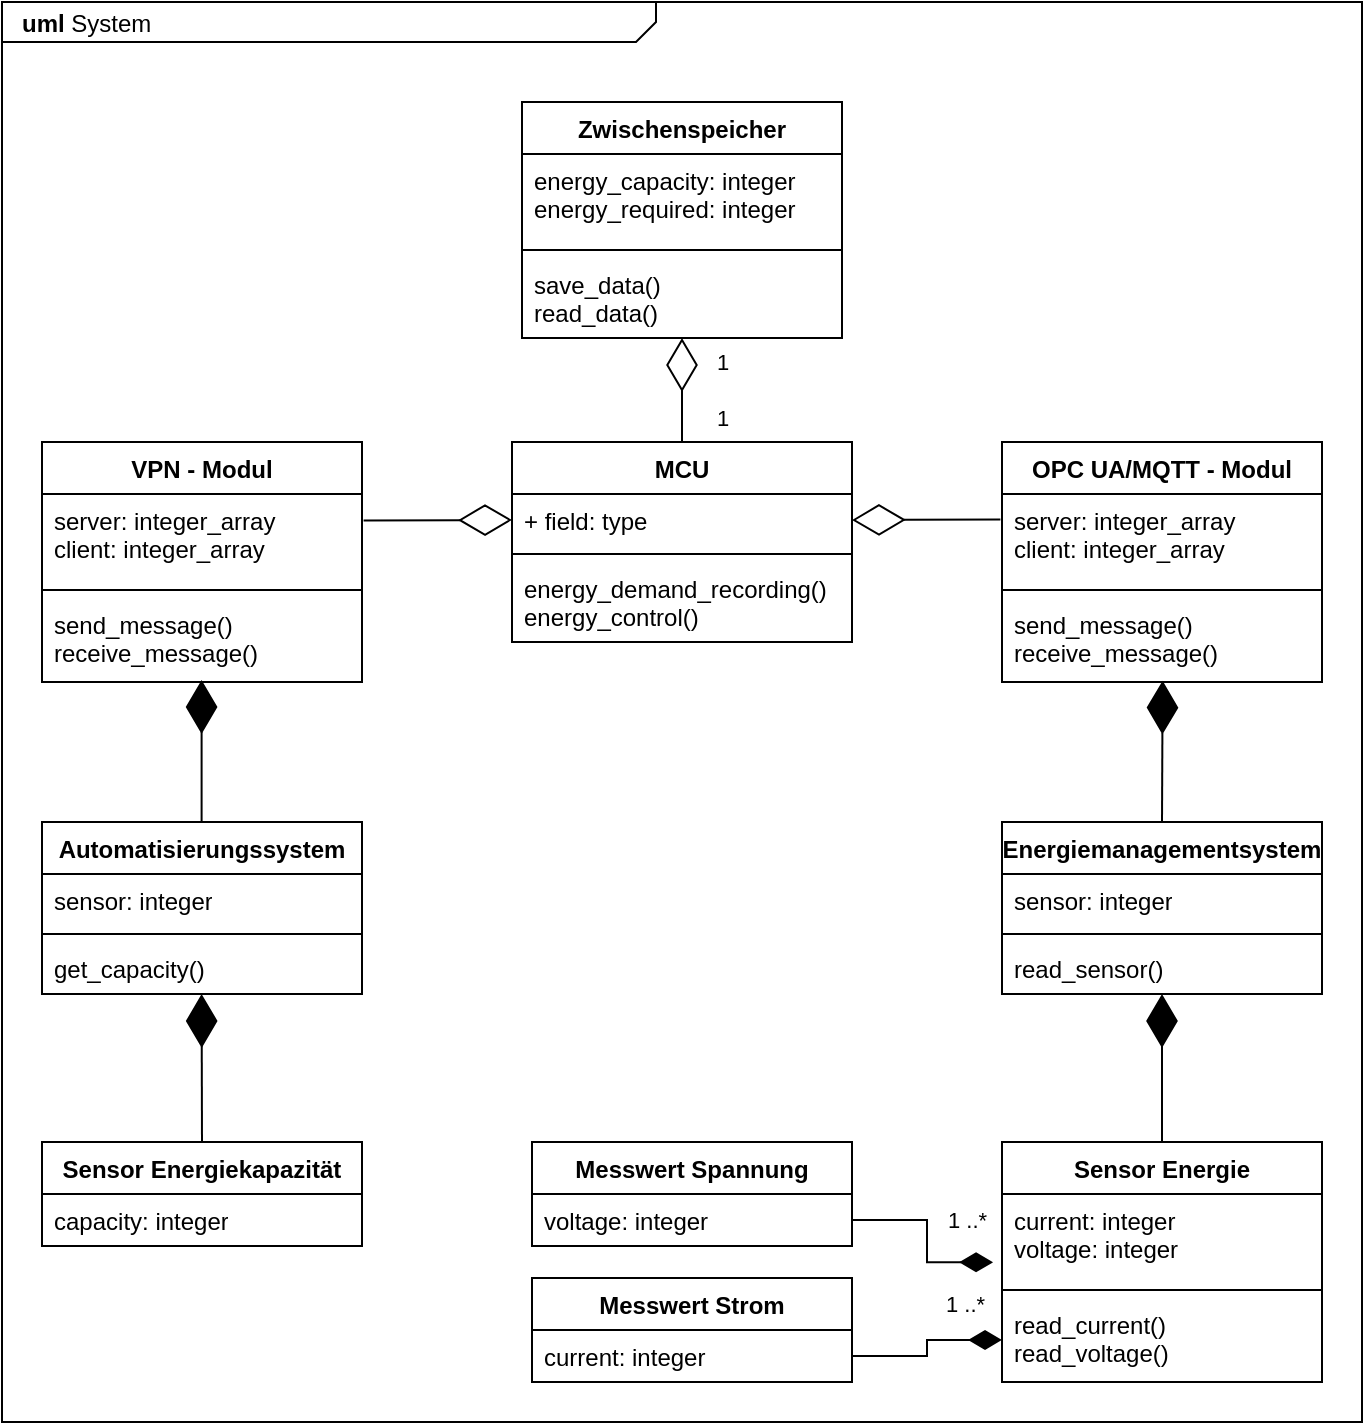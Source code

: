 <mxfile version="21.5.0" type="github">
  <diagram name="Page-1" id="929967ad-93f9-6ef4-fab6-5d389245f69c">
    <mxGraphModel dx="1728" dy="883" grid="1" gridSize="10" guides="1" tooltips="1" connect="1" arrows="1" fold="1" page="1" pageScale="1.5" pageWidth="1169" pageHeight="826" background="none" math="0" shadow="0">
      <root>
        <mxCell id="0" style=";html=1;" />
        <mxCell id="1" style=";html=1;" parent="0" />
        <mxCell id="1672d66443f91eb5-1" value="&lt;p style=&quot;margin: 0px ; margin-top: 4px ; margin-left: 10px ; text-align: left&quot;&gt;&lt;b&gt;uml &lt;/b&gt;System&lt;/p&gt;" style="html=1;strokeWidth=1;shape=mxgraph.sysml.package;html=1;overflow=fill;whiteSpace=wrap;fillColor=none;gradientColor=none;fontSize=12;align=center;labelX=327.64;" parent="1" vertex="1">
          <mxGeometry x="500" y="190" width="680" height="710" as="geometry" />
        </mxCell>
        <mxCell id="lbEgGOpXolEOgNh6MDt8-5" value="OPC UA/MQTT - Modul" style="swimlane;fontStyle=1;align=center;verticalAlign=top;childLayout=stackLayout;horizontal=1;startSize=26;horizontalStack=0;resizeParent=1;resizeParentMax=0;resizeLast=0;collapsible=1;marginBottom=0;whiteSpace=wrap;html=1;" vertex="1" parent="1">
          <mxGeometry x="1000" y="410" width="160" height="120" as="geometry" />
        </mxCell>
        <mxCell id="lbEgGOpXolEOgNh6MDt8-6" value="server: integer_array&lt;br&gt;client: integer_array" style="text;strokeColor=none;fillColor=none;align=left;verticalAlign=top;spacingLeft=4;spacingRight=4;overflow=hidden;rotatable=0;points=[[0,0.5],[1,0.5]];portConstraint=eastwest;whiteSpace=wrap;html=1;" vertex="1" parent="lbEgGOpXolEOgNh6MDt8-5">
          <mxGeometry y="26" width="160" height="44" as="geometry" />
        </mxCell>
        <mxCell id="lbEgGOpXolEOgNh6MDt8-7" value="" style="line;strokeWidth=1;fillColor=none;align=left;verticalAlign=middle;spacingTop=-1;spacingLeft=3;spacingRight=3;rotatable=0;labelPosition=right;points=[];portConstraint=eastwest;strokeColor=inherit;" vertex="1" parent="lbEgGOpXolEOgNh6MDt8-5">
          <mxGeometry y="70" width="160" height="8" as="geometry" />
        </mxCell>
        <mxCell id="lbEgGOpXolEOgNh6MDt8-8" value="send_message()&lt;br&gt;receive_message()" style="text;strokeColor=none;fillColor=none;align=left;verticalAlign=top;spacingLeft=4;spacingRight=4;overflow=hidden;rotatable=0;points=[[0,0.5],[1,0.5]];portConstraint=eastwest;whiteSpace=wrap;html=1;" vertex="1" parent="lbEgGOpXolEOgNh6MDt8-5">
          <mxGeometry y="78" width="160" height="42" as="geometry" />
        </mxCell>
        <mxCell id="lbEgGOpXolEOgNh6MDt8-9" value="Zwischenspeicher" style="swimlane;fontStyle=1;align=center;verticalAlign=top;childLayout=stackLayout;horizontal=1;startSize=26;horizontalStack=0;resizeParent=1;resizeParentMax=0;resizeLast=0;collapsible=1;marginBottom=0;whiteSpace=wrap;html=1;" vertex="1" parent="1">
          <mxGeometry x="760" y="240" width="160" height="118" as="geometry" />
        </mxCell>
        <mxCell id="lbEgGOpXolEOgNh6MDt8-10" value="energy_capacity: integer&lt;br&gt;energy_required: integer" style="text;strokeColor=none;fillColor=none;align=left;verticalAlign=top;spacingLeft=4;spacingRight=4;overflow=hidden;rotatable=0;points=[[0,0.5],[1,0.5]];portConstraint=eastwest;whiteSpace=wrap;html=1;" vertex="1" parent="lbEgGOpXolEOgNh6MDt8-9">
          <mxGeometry y="26" width="160" height="44" as="geometry" />
        </mxCell>
        <mxCell id="lbEgGOpXolEOgNh6MDt8-11" value="" style="line;strokeWidth=1;fillColor=none;align=left;verticalAlign=middle;spacingTop=-1;spacingLeft=3;spacingRight=3;rotatable=0;labelPosition=right;points=[];portConstraint=eastwest;strokeColor=inherit;" vertex="1" parent="lbEgGOpXolEOgNh6MDt8-9">
          <mxGeometry y="70" width="160" height="8" as="geometry" />
        </mxCell>
        <mxCell id="lbEgGOpXolEOgNh6MDt8-12" value="save_data()&lt;br&gt;read_data()" style="text;strokeColor=none;fillColor=none;align=left;verticalAlign=top;spacingLeft=4;spacingRight=4;overflow=hidden;rotatable=0;points=[[0,0.5],[1,0.5]];portConstraint=eastwest;whiteSpace=wrap;html=1;" vertex="1" parent="lbEgGOpXolEOgNh6MDt8-9">
          <mxGeometry y="78" width="160" height="40" as="geometry" />
        </mxCell>
        <mxCell id="lbEgGOpXolEOgNh6MDt8-17" value="Energiemanagementsystem" style="swimlane;fontStyle=1;align=center;verticalAlign=top;childLayout=stackLayout;horizontal=1;startSize=26;horizontalStack=0;resizeParent=1;resizeParentMax=0;resizeLast=0;collapsible=1;marginBottom=0;whiteSpace=wrap;html=1;" vertex="1" parent="1">
          <mxGeometry x="1000" y="600" width="160" height="86" as="geometry" />
        </mxCell>
        <mxCell id="lbEgGOpXolEOgNh6MDt8-18" value="sensor: integer" style="text;strokeColor=none;fillColor=none;align=left;verticalAlign=top;spacingLeft=4;spacingRight=4;overflow=hidden;rotatable=0;points=[[0,0.5],[1,0.5]];portConstraint=eastwest;whiteSpace=wrap;html=1;" vertex="1" parent="lbEgGOpXolEOgNh6MDt8-17">
          <mxGeometry y="26" width="160" height="26" as="geometry" />
        </mxCell>
        <mxCell id="lbEgGOpXolEOgNh6MDt8-19" value="" style="line;strokeWidth=1;fillColor=none;align=left;verticalAlign=middle;spacingTop=-1;spacingLeft=3;spacingRight=3;rotatable=0;labelPosition=right;points=[];portConstraint=eastwest;strokeColor=inherit;" vertex="1" parent="lbEgGOpXolEOgNh6MDt8-17">
          <mxGeometry y="52" width="160" height="8" as="geometry" />
        </mxCell>
        <mxCell id="lbEgGOpXolEOgNh6MDt8-20" value="read_sensor()" style="text;strokeColor=none;fillColor=none;align=left;verticalAlign=top;spacingLeft=4;spacingRight=4;overflow=hidden;rotatable=0;points=[[0,0.5],[1,0.5]];portConstraint=eastwest;whiteSpace=wrap;html=1;" vertex="1" parent="lbEgGOpXolEOgNh6MDt8-17">
          <mxGeometry y="60" width="160" height="26" as="geometry" />
        </mxCell>
        <mxCell id="lbEgGOpXolEOgNh6MDt8-21" value="Automatisierungssystem" style="swimlane;fontStyle=1;align=center;verticalAlign=top;childLayout=stackLayout;horizontal=1;startSize=26;horizontalStack=0;resizeParent=1;resizeParentMax=0;resizeLast=0;collapsible=1;marginBottom=0;whiteSpace=wrap;html=1;" vertex="1" parent="1">
          <mxGeometry x="520" y="600" width="160" height="86" as="geometry" />
        </mxCell>
        <mxCell id="lbEgGOpXolEOgNh6MDt8-22" value="sensor: integer" style="text;strokeColor=none;fillColor=none;align=left;verticalAlign=top;spacingLeft=4;spacingRight=4;overflow=hidden;rotatable=0;points=[[0,0.5],[1,0.5]];portConstraint=eastwest;whiteSpace=wrap;html=1;" vertex="1" parent="lbEgGOpXolEOgNh6MDt8-21">
          <mxGeometry y="26" width="160" height="26" as="geometry" />
        </mxCell>
        <mxCell id="lbEgGOpXolEOgNh6MDt8-23" value="" style="line;strokeWidth=1;fillColor=none;align=left;verticalAlign=middle;spacingTop=-1;spacingLeft=3;spacingRight=3;rotatable=0;labelPosition=right;points=[];portConstraint=eastwest;strokeColor=inherit;" vertex="1" parent="lbEgGOpXolEOgNh6MDt8-21">
          <mxGeometry y="52" width="160" height="8" as="geometry" />
        </mxCell>
        <mxCell id="lbEgGOpXolEOgNh6MDt8-24" value="get_capacity()" style="text;strokeColor=none;fillColor=none;align=left;verticalAlign=top;spacingLeft=4;spacingRight=4;overflow=hidden;rotatable=0;points=[[0,0.5],[1,0.5]];portConstraint=eastwest;whiteSpace=wrap;html=1;" vertex="1" parent="lbEgGOpXolEOgNh6MDt8-21">
          <mxGeometry y="60" width="160" height="26" as="geometry" />
        </mxCell>
        <mxCell id="lbEgGOpXolEOgNh6MDt8-25" value="Sensor Energie" style="swimlane;fontStyle=1;align=center;verticalAlign=top;childLayout=stackLayout;horizontal=1;startSize=26;horizontalStack=0;resizeParent=1;resizeParentMax=0;resizeLast=0;collapsible=1;marginBottom=0;whiteSpace=wrap;html=1;" vertex="1" parent="1">
          <mxGeometry x="1000" y="760" width="160" height="120" as="geometry" />
        </mxCell>
        <mxCell id="lbEgGOpXolEOgNh6MDt8-26" value="current: integer&lt;br&gt;voltage: integer" style="text;strokeColor=none;fillColor=none;align=left;verticalAlign=top;spacingLeft=4;spacingRight=4;overflow=hidden;rotatable=0;points=[[0,0.5],[1,0.5]];portConstraint=eastwest;whiteSpace=wrap;html=1;" vertex="1" parent="lbEgGOpXolEOgNh6MDt8-25">
          <mxGeometry y="26" width="160" height="44" as="geometry" />
        </mxCell>
        <mxCell id="lbEgGOpXolEOgNh6MDt8-27" value="" style="line;strokeWidth=1;fillColor=none;align=left;verticalAlign=middle;spacingTop=-1;spacingLeft=3;spacingRight=3;rotatable=0;labelPosition=right;points=[];portConstraint=eastwest;strokeColor=inherit;" vertex="1" parent="lbEgGOpXolEOgNh6MDt8-25">
          <mxGeometry y="70" width="160" height="8" as="geometry" />
        </mxCell>
        <mxCell id="lbEgGOpXolEOgNh6MDt8-28" value="read_current()&lt;br&gt;read_voltage()" style="text;strokeColor=none;fillColor=none;align=left;verticalAlign=top;spacingLeft=4;spacingRight=4;overflow=hidden;rotatable=0;points=[[0,0.5],[1,0.5]];portConstraint=eastwest;whiteSpace=wrap;html=1;" vertex="1" parent="lbEgGOpXolEOgNh6MDt8-25">
          <mxGeometry y="78" width="160" height="42" as="geometry" />
        </mxCell>
        <mxCell id="lbEgGOpXolEOgNh6MDt8-29" value="Messwert Strom" style="swimlane;fontStyle=1;align=center;verticalAlign=top;childLayout=stackLayout;horizontal=1;startSize=26;horizontalStack=0;resizeParent=1;resizeParentMax=0;resizeLast=0;collapsible=1;marginBottom=0;whiteSpace=wrap;html=1;" vertex="1" parent="1">
          <mxGeometry x="765" y="828" width="160" height="52" as="geometry" />
        </mxCell>
        <mxCell id="lbEgGOpXolEOgNh6MDt8-30" value="current: integer" style="text;strokeColor=none;fillColor=none;align=left;verticalAlign=top;spacingLeft=4;spacingRight=4;overflow=hidden;rotatable=0;points=[[0,0.5],[1,0.5]];portConstraint=eastwest;whiteSpace=wrap;html=1;" vertex="1" parent="lbEgGOpXolEOgNh6MDt8-29">
          <mxGeometry y="26" width="160" height="26" as="geometry" />
        </mxCell>
        <mxCell id="lbEgGOpXolEOgNh6MDt8-33" value="Messwert Spannung" style="swimlane;fontStyle=1;align=center;verticalAlign=top;childLayout=stackLayout;horizontal=1;startSize=26;horizontalStack=0;resizeParent=1;resizeParentMax=0;resizeLast=0;collapsible=1;marginBottom=0;whiteSpace=wrap;html=1;" vertex="1" parent="1">
          <mxGeometry x="765" y="760" width="160" height="52" as="geometry" />
        </mxCell>
        <mxCell id="lbEgGOpXolEOgNh6MDt8-34" value="voltage: integer" style="text;strokeColor=none;fillColor=none;align=left;verticalAlign=top;spacingLeft=4;spacingRight=4;overflow=hidden;rotatable=0;points=[[0,0.5],[1,0.5]];portConstraint=eastwest;whiteSpace=wrap;html=1;" vertex="1" parent="lbEgGOpXolEOgNh6MDt8-33">
          <mxGeometry y="26" width="160" height="26" as="geometry" />
        </mxCell>
        <mxCell id="lbEgGOpXolEOgNh6MDt8-37" value="Sensor Energiekapazität" style="swimlane;fontStyle=1;align=center;verticalAlign=top;childLayout=stackLayout;horizontal=1;startSize=26;horizontalStack=0;resizeParent=1;resizeParentMax=0;resizeLast=0;collapsible=1;marginBottom=0;whiteSpace=wrap;html=1;" vertex="1" parent="1">
          <mxGeometry x="520" y="760" width="160" height="52" as="geometry" />
        </mxCell>
        <mxCell id="lbEgGOpXolEOgNh6MDt8-38" value="capacity: integer" style="text;strokeColor=none;fillColor=none;align=left;verticalAlign=top;spacingLeft=4;spacingRight=4;overflow=hidden;rotatable=0;points=[[0,0.5],[1,0.5]];portConstraint=eastwest;whiteSpace=wrap;html=1;" vertex="1" parent="lbEgGOpXolEOgNh6MDt8-37">
          <mxGeometry y="26" width="160" height="26" as="geometry" />
        </mxCell>
        <mxCell id="lbEgGOpXolEOgNh6MDt8-41" value="VPN - Modul" style="swimlane;fontStyle=1;align=center;verticalAlign=top;childLayout=stackLayout;horizontal=1;startSize=26;horizontalStack=0;resizeParent=1;resizeParentMax=0;resizeLast=0;collapsible=1;marginBottom=0;whiteSpace=wrap;html=1;" vertex="1" parent="1">
          <mxGeometry x="520" y="410" width="160" height="120" as="geometry" />
        </mxCell>
        <mxCell id="lbEgGOpXolEOgNh6MDt8-42" value="server: integer_array&lt;br&gt;client: integer_array" style="text;strokeColor=none;fillColor=none;align=left;verticalAlign=top;spacingLeft=4;spacingRight=4;overflow=hidden;rotatable=0;points=[[0,0.5],[1,0.5]];portConstraint=eastwest;whiteSpace=wrap;html=1;" vertex="1" parent="lbEgGOpXolEOgNh6MDt8-41">
          <mxGeometry y="26" width="160" height="44" as="geometry" />
        </mxCell>
        <mxCell id="lbEgGOpXolEOgNh6MDt8-43" value="" style="line;strokeWidth=1;fillColor=none;align=left;verticalAlign=middle;spacingTop=-1;spacingLeft=3;spacingRight=3;rotatable=0;labelPosition=right;points=[];portConstraint=eastwest;strokeColor=inherit;" vertex="1" parent="lbEgGOpXolEOgNh6MDt8-41">
          <mxGeometry y="70" width="160" height="8" as="geometry" />
        </mxCell>
        <mxCell id="lbEgGOpXolEOgNh6MDt8-44" value="send_message()&lt;br&gt;receive_message()" style="text;strokeColor=none;fillColor=none;align=left;verticalAlign=top;spacingLeft=4;spacingRight=4;overflow=hidden;rotatable=0;points=[[0,0.5],[1,0.5]];portConstraint=eastwest;whiteSpace=wrap;html=1;" vertex="1" parent="lbEgGOpXolEOgNh6MDt8-41">
          <mxGeometry y="78" width="160" height="42" as="geometry" />
        </mxCell>
        <mxCell id="lbEgGOpXolEOgNh6MDt8-45" value="MCU" style="swimlane;fontStyle=1;align=center;verticalAlign=top;childLayout=stackLayout;horizontal=1;startSize=26;horizontalStack=0;resizeParent=1;resizeParentMax=0;resizeLast=0;collapsible=1;marginBottom=0;whiteSpace=wrap;html=1;" vertex="1" parent="1">
          <mxGeometry x="755" y="410" width="170" height="100" as="geometry" />
        </mxCell>
        <mxCell id="lbEgGOpXolEOgNh6MDt8-46" value="+ field: type" style="text;strokeColor=none;fillColor=none;align=left;verticalAlign=top;spacingLeft=4;spacingRight=4;overflow=hidden;rotatable=0;points=[[0,0.5],[1,0.5]];portConstraint=eastwest;whiteSpace=wrap;html=1;" vertex="1" parent="lbEgGOpXolEOgNh6MDt8-45">
          <mxGeometry y="26" width="170" height="26" as="geometry" />
        </mxCell>
        <mxCell id="lbEgGOpXolEOgNh6MDt8-47" value="" style="line;strokeWidth=1;fillColor=none;align=left;verticalAlign=middle;spacingTop=-1;spacingLeft=3;spacingRight=3;rotatable=0;labelPosition=right;points=[];portConstraint=eastwest;strokeColor=inherit;" vertex="1" parent="lbEgGOpXolEOgNh6MDt8-45">
          <mxGeometry y="52" width="170" height="8" as="geometry" />
        </mxCell>
        <mxCell id="lbEgGOpXolEOgNh6MDt8-48" value="energy_demand_recording()&lt;br&gt;energy_control()" style="text;strokeColor=none;fillColor=none;align=left;verticalAlign=top;spacingLeft=4;spacingRight=4;overflow=hidden;rotatable=0;points=[[0,0.5],[1,0.5]];portConstraint=eastwest;whiteSpace=wrap;html=1;" vertex="1" parent="lbEgGOpXolEOgNh6MDt8-45">
          <mxGeometry y="60" width="170" height="40" as="geometry" />
        </mxCell>
        <mxCell id="lbEgGOpXolEOgNh6MDt8-54" value="1 ..*" style="endArrow=none;html=1;endSize=12;startArrow=diamondThin;startSize=14;startFill=1;edgeStyle=orthogonalEdgeStyle;align=left;verticalAlign=bottom;rounded=0;exitX=-0.028;exitY=0.776;exitDx=0;exitDy=0;entryX=1;entryY=0.5;entryDx=0;entryDy=0;exitPerimeter=0;endFill=0;" edge="1" parent="1" source="lbEgGOpXolEOgNh6MDt8-26" target="lbEgGOpXolEOgNh6MDt8-34">
          <mxGeometry x="-0.015" y="-8" relative="1" as="geometry">
            <mxPoint x="880" y="920" as="sourcePoint" />
            <mxPoint x="955.64" y="964.586" as="targetPoint" />
            <mxPoint as="offset" />
          </mxGeometry>
        </mxCell>
        <mxCell id="lbEgGOpXolEOgNh6MDt8-56" value="1 ..*" style="endArrow=none;html=1;endSize=12;startArrow=diamondThin;startSize=14;startFill=1;edgeStyle=orthogonalEdgeStyle;align=left;verticalAlign=bottom;rounded=0;exitX=0;exitY=0.5;exitDx=0;exitDy=0;entryX=1;entryY=0.5;entryDx=0;entryDy=0;endFill=0;" edge="1" parent="1" source="lbEgGOpXolEOgNh6MDt8-28" target="lbEgGOpXolEOgNh6MDt8-30">
          <mxGeometry x="-0.277" y="-9" relative="1" as="geometry">
            <mxPoint x="820" y="930" as="sourcePoint" />
            <mxPoint x="980" y="930" as="targetPoint" />
            <mxPoint as="offset" />
          </mxGeometry>
        </mxCell>
        <mxCell id="lbEgGOpXolEOgNh6MDt8-59" value="" style="endArrow=diamondThin;endFill=1;endSize=24;html=1;rounded=0;entryX=0.5;entryY=1;entryDx=0;entryDy=0;exitX=0.5;exitY=0;exitDx=0;exitDy=0;" edge="1" parent="1" source="lbEgGOpXolEOgNh6MDt8-25" target="lbEgGOpXolEOgNh6MDt8-17">
          <mxGeometry width="160" relative="1" as="geometry">
            <mxPoint x="850" y="710" as="sourcePoint" />
            <mxPoint x="1010" y="710" as="targetPoint" />
          </mxGeometry>
        </mxCell>
        <mxCell id="lbEgGOpXolEOgNh6MDt8-60" value="" style="endArrow=diamondThin;endFill=1;endSize=24;html=1;rounded=0;exitX=0.5;exitY=0;exitDx=0;exitDy=0;entryX=0.502;entryY=0.984;entryDx=0;entryDy=0;entryPerimeter=0;" edge="1" parent="1" source="lbEgGOpXolEOgNh6MDt8-17" target="lbEgGOpXolEOgNh6MDt8-8">
          <mxGeometry width="160" relative="1" as="geometry">
            <mxPoint x="1079.83" y="604" as="sourcePoint" />
            <mxPoint x="1120" y="540" as="targetPoint" />
          </mxGeometry>
        </mxCell>
        <mxCell id="lbEgGOpXolEOgNh6MDt8-61" value="" style="endArrow=diamondThin;endFill=0;endSize=24;html=1;rounded=0;entryX=0.5;entryY=1;entryDx=0;entryDy=0;exitX=0.5;exitY=0;exitDx=0;exitDy=0;" edge="1" parent="1" source="lbEgGOpXolEOgNh6MDt8-45" target="lbEgGOpXolEOgNh6MDt8-9">
          <mxGeometry width="160" relative="1" as="geometry">
            <mxPoint x="440" y="330" as="sourcePoint" />
            <mxPoint x="600" y="330" as="targetPoint" />
          </mxGeometry>
        </mxCell>
        <mxCell id="lbEgGOpXolEOgNh6MDt8-62" value="1" style="edgeLabel;html=1;align=center;verticalAlign=middle;resizable=0;points=[];" vertex="1" connectable="0" parent="lbEgGOpXolEOgNh6MDt8-61">
          <mxGeometry x="-0.338" relative="1" as="geometry">
            <mxPoint x="20" y="-23" as="offset" />
          </mxGeometry>
        </mxCell>
        <mxCell id="lbEgGOpXolEOgNh6MDt8-63" value="1" style="edgeLabel;html=1;align=center;verticalAlign=middle;resizable=0;points=[];" vertex="1" connectable="0" parent="lbEgGOpXolEOgNh6MDt8-61">
          <mxGeometry x="-0.526" relative="1" as="geometry">
            <mxPoint x="20" as="offset" />
          </mxGeometry>
        </mxCell>
        <mxCell id="lbEgGOpXolEOgNh6MDt8-65" value="" style="endArrow=diamondThin;endFill=0;endSize=24;html=1;rounded=0;entryX=0;entryY=0.5;entryDx=0;entryDy=0;exitX=1.005;exitY=0.3;exitDx=0;exitDy=0;exitPerimeter=0;" edge="1" parent="1" source="lbEgGOpXolEOgNh6MDt8-42" target="lbEgGOpXolEOgNh6MDt8-46">
          <mxGeometry width="160" relative="1" as="geometry">
            <mxPoint x="510" y="310" as="sourcePoint" />
            <mxPoint x="670" y="310" as="targetPoint" />
          </mxGeometry>
        </mxCell>
        <mxCell id="lbEgGOpXolEOgNh6MDt8-66" value="" style="endArrow=diamondThin;endFill=0;endSize=24;html=1;rounded=0;entryX=1;entryY=0.5;entryDx=0;entryDy=0;exitX=-0.005;exitY=0.291;exitDx=0;exitDy=0;exitPerimeter=0;" edge="1" parent="1" source="lbEgGOpXolEOgNh6MDt8-6" target="lbEgGOpXolEOgNh6MDt8-46">
          <mxGeometry width="160" relative="1" as="geometry">
            <mxPoint x="510" y="310" as="sourcePoint" />
            <mxPoint x="670" y="310" as="targetPoint" />
          </mxGeometry>
        </mxCell>
        <mxCell id="lbEgGOpXolEOgNh6MDt8-67" value="" style="endArrow=diamondThin;endFill=1;endSize=24;html=1;rounded=0;exitX=0.5;exitY=0;exitDx=0;exitDy=0;entryX=0.502;entryY=0.984;entryDx=0;entryDy=0;entryPerimeter=0;" edge="1" parent="1">
          <mxGeometry width="160" relative="1" as="geometry">
            <mxPoint x="599.8" y="600" as="sourcePoint" />
            <mxPoint x="599.8" y="529" as="targetPoint" />
          </mxGeometry>
        </mxCell>
        <mxCell id="lbEgGOpXolEOgNh6MDt8-68" value="" style="endArrow=diamondThin;endFill=1;endSize=24;html=1;rounded=0;exitX=0.5;exitY=0;exitDx=0;exitDy=0;entryX=0.502;entryY=0.984;entryDx=0;entryDy=0;entryPerimeter=0;" edge="1" parent="1" source="lbEgGOpXolEOgNh6MDt8-37">
          <mxGeometry width="160" relative="1" as="geometry">
            <mxPoint x="599.8" y="757" as="sourcePoint" />
            <mxPoint x="599.8" y="686" as="targetPoint" />
          </mxGeometry>
        </mxCell>
      </root>
    </mxGraphModel>
  </diagram>
</mxfile>
